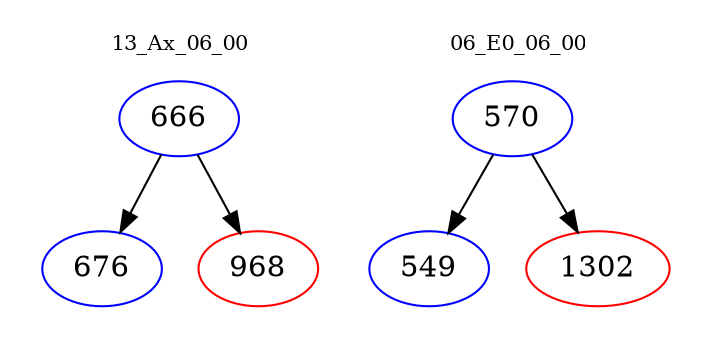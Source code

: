 digraph{
subgraph cluster_0 {
color = white
label = "13_Ax_06_00";
fontsize=10;
T0_666 [label="666", color="blue"]
T0_666 -> T0_676 [color="black"]
T0_676 [label="676", color="blue"]
T0_666 -> T0_968 [color="black"]
T0_968 [label="968", color="red"]
}
subgraph cluster_1 {
color = white
label = "06_E0_06_00";
fontsize=10;
T1_570 [label="570", color="blue"]
T1_570 -> T1_549 [color="black"]
T1_549 [label="549", color="blue"]
T1_570 -> T1_1302 [color="black"]
T1_1302 [label="1302", color="red"]
}
}
